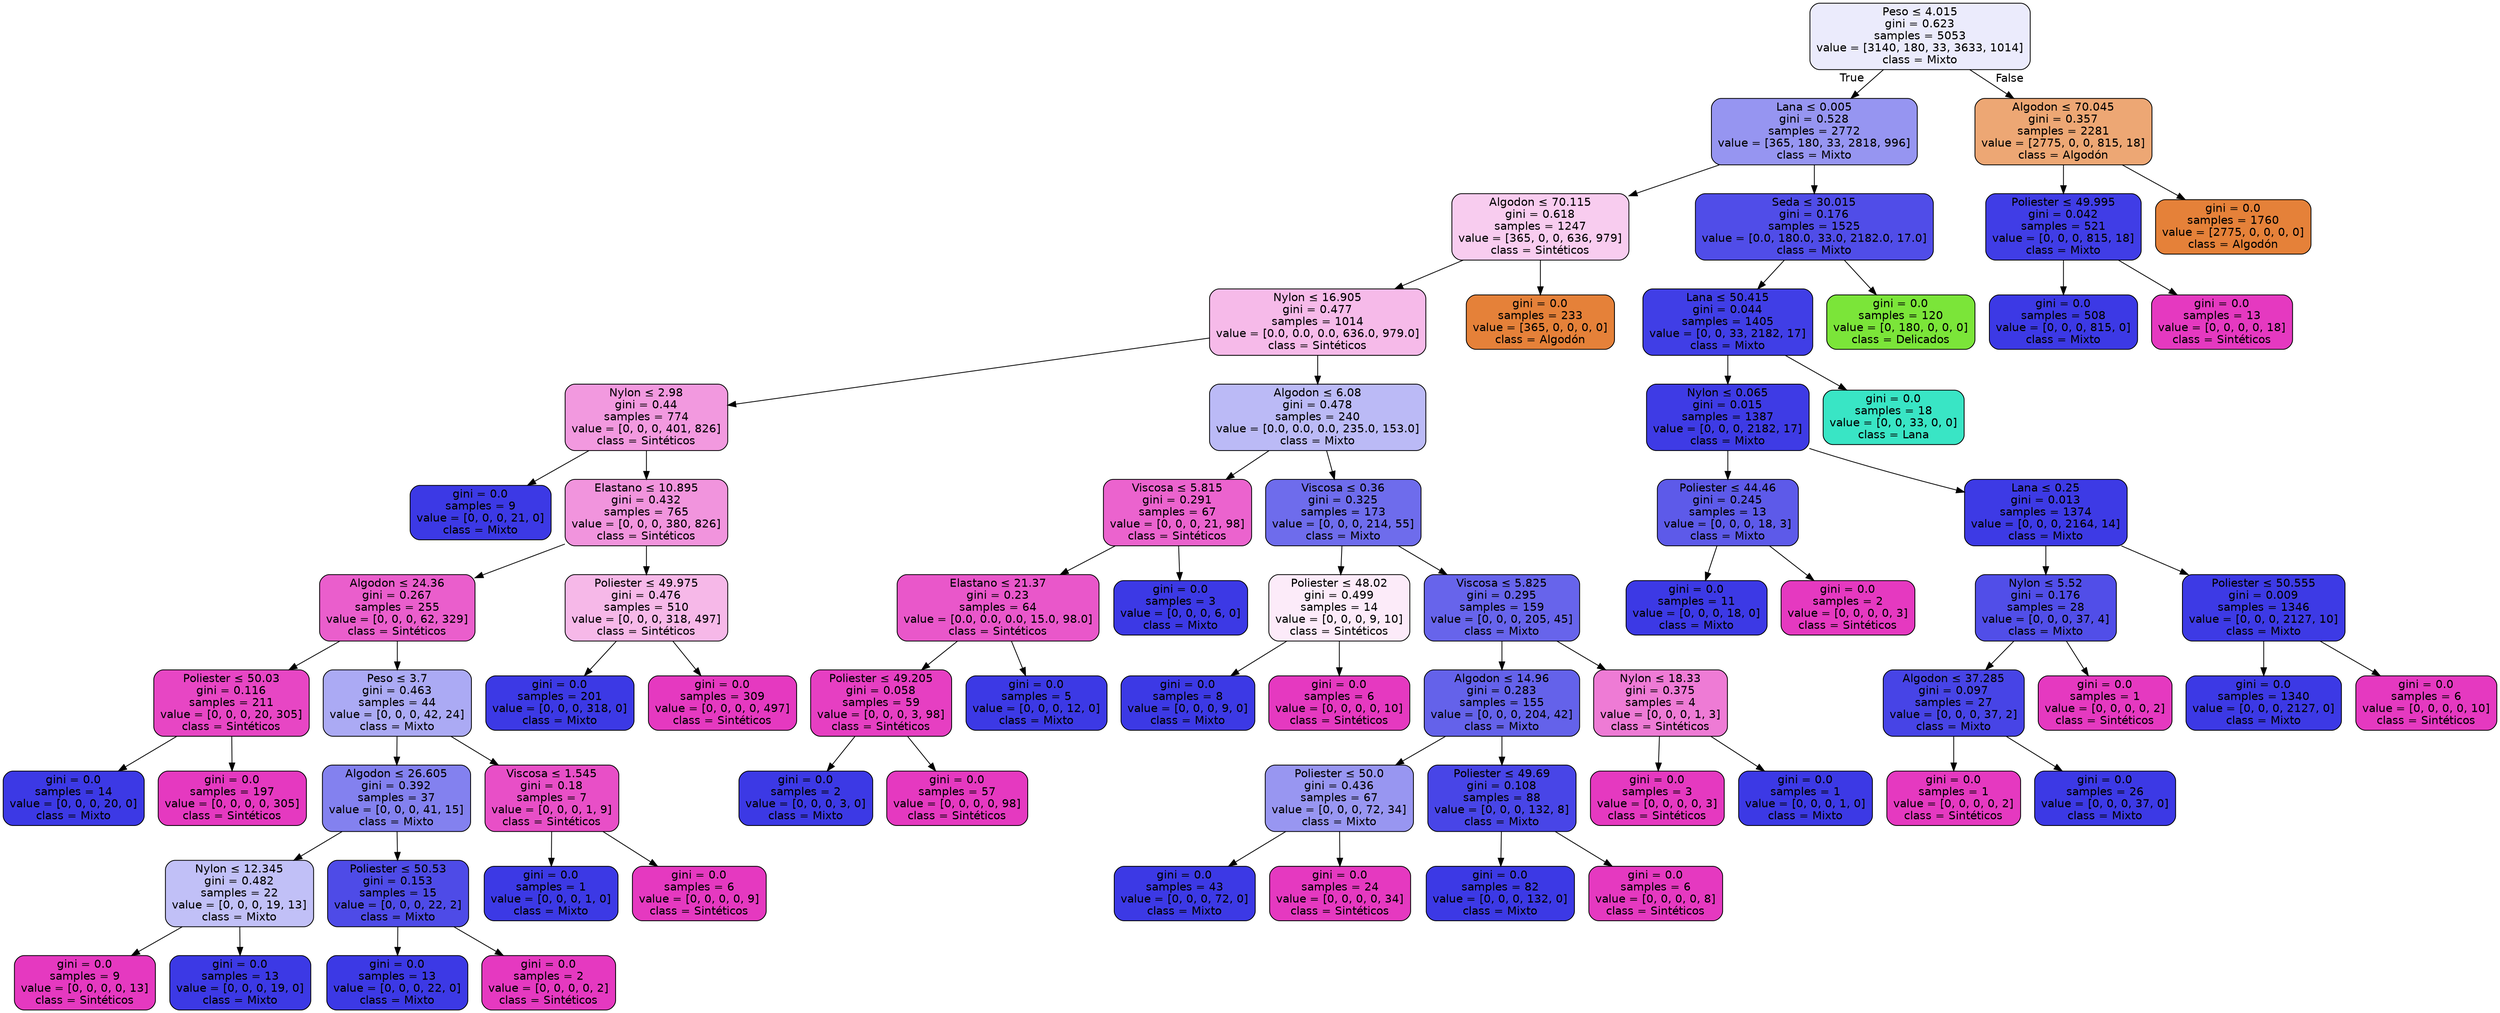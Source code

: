 digraph Tree {
node [shape=box, style="filled, rounded", color="black", fontname="helvetica"] ;
edge [fontname="helvetica"] ;
0 [label=<Peso &le; 4.015<br/>gini = 0.623<br/>samples = 5053<br/>value = [3140, 180, 33, 3633, 1014]<br/>class = Mixto>, fillcolor="#ebebfc"] ;
1 [label=<Lana &le; 0.005<br/>gini = 0.528<br/>samples = 2772<br/>value = [365, 180, 33, 2818, 996]<br/>class = Mixto>, fillcolor="#9695f1"] ;
0 -> 1 [labeldistance=2.5, labelangle=45, headlabel="True"] ;
2 [label=<Algodon &le; 70.115<br/>gini = 0.618<br/>samples = 1247<br/>value = [365, 0, 0, 636, 979]<br/>class = Sintéticos>, fillcolor="#f8ccef"] ;
1 -> 2 ;
3 [label=<Nylon &le; 16.905<br/>gini = 0.477<br/>samples = 1014<br/>value = [0.0, 0.0, 0.0, 636.0, 979.0]<br/>class = Sintéticos>, fillcolor="#f6bae9"] ;
2 -> 3 ;
4 [label=<Nylon &le; 2.98<br/>gini = 0.44<br/>samples = 774<br/>value = [0, 0, 0, 401, 826]<br/>class = Sintéticos>, fillcolor="#f299df"] ;
3 -> 4 ;
5 [label=<gini = 0.0<br/>samples = 9<br/>value = [0, 0, 0, 21, 0]<br/>class = Mixto>, fillcolor="#3c39e5"] ;
4 -> 5 ;
6 [label=<Elastano &le; 10.895<br/>gini = 0.432<br/>samples = 765<br/>value = [0, 0, 0, 380, 826]<br/>class = Sintéticos>, fillcolor="#f194dd"] ;
4 -> 6 ;
7 [label=<Algodon &le; 24.36<br/>gini = 0.267<br/>samples = 255<br/>value = [0, 0, 0, 62, 329]<br/>class = Sintéticos>, fillcolor="#ea5ecc"] ;
6 -> 7 ;
8 [label=<Poliester &le; 50.03<br/>gini = 0.116<br/>samples = 211<br/>value = [0, 0, 0, 20, 305]<br/>class = Sintéticos>, fillcolor="#e746c4"] ;
7 -> 8 ;
9 [label=<gini = 0.0<br/>samples = 14<br/>value = [0, 0, 0, 20, 0]<br/>class = Mixto>, fillcolor="#3c39e5"] ;
8 -> 9 ;
10 [label=<gini = 0.0<br/>samples = 197<br/>value = [0, 0, 0, 0, 305]<br/>class = Sintéticos>, fillcolor="#e539c0"] ;
8 -> 10 ;
11 [label=<Peso &le; 3.7<br/>gini = 0.463<br/>samples = 44<br/>value = [0, 0, 0, 42, 24]<br/>class = Mixto>, fillcolor="#abaaf4"] ;
7 -> 11 ;
12 [label=<Algodon &le; 26.605<br/>gini = 0.392<br/>samples = 37<br/>value = [0, 0, 0, 41, 15]<br/>class = Mixto>, fillcolor="#8381ef"] ;
11 -> 12 ;
13 [label=<Nylon &le; 12.345<br/>gini = 0.482<br/>samples = 22<br/>value = [0, 0, 0, 19, 13]<br/>class = Mixto>, fillcolor="#c1c0f7"] ;
12 -> 13 ;
14 [label=<gini = 0.0<br/>samples = 9<br/>value = [0, 0, 0, 0, 13]<br/>class = Sintéticos>, fillcolor="#e539c0"] ;
13 -> 14 ;
15 [label=<gini = 0.0<br/>samples = 13<br/>value = [0, 0, 0, 19, 0]<br/>class = Mixto>, fillcolor="#3c39e5"] ;
13 -> 15 ;
16 [label=<Poliester &le; 50.53<br/>gini = 0.153<br/>samples = 15<br/>value = [0, 0, 0, 22, 2]<br/>class = Mixto>, fillcolor="#4e4be7"] ;
12 -> 16 ;
17 [label=<gini = 0.0<br/>samples = 13<br/>value = [0, 0, 0, 22, 0]<br/>class = Mixto>, fillcolor="#3c39e5"] ;
16 -> 17 ;
18 [label=<gini = 0.0<br/>samples = 2<br/>value = [0, 0, 0, 0, 2]<br/>class = Sintéticos>, fillcolor="#e539c0"] ;
16 -> 18 ;
19 [label=<Viscosa &le; 1.545<br/>gini = 0.18<br/>samples = 7<br/>value = [0, 0, 0, 1, 9]<br/>class = Sintéticos>, fillcolor="#e84fc7"] ;
11 -> 19 ;
20 [label=<gini = 0.0<br/>samples = 1<br/>value = [0, 0, 0, 1, 0]<br/>class = Mixto>, fillcolor="#3c39e5"] ;
19 -> 20 ;
21 [label=<gini = 0.0<br/>samples = 6<br/>value = [0, 0, 0, 0, 9]<br/>class = Sintéticos>, fillcolor="#e539c0"] ;
19 -> 21 ;
22 [label=<Poliester &le; 49.975<br/>gini = 0.476<br/>samples = 510<br/>value = [0, 0, 0, 318, 497]<br/>class = Sintéticos>, fillcolor="#f6b8e8"] ;
6 -> 22 ;
23 [label=<gini = 0.0<br/>samples = 201<br/>value = [0, 0, 0, 318, 0]<br/>class = Mixto>, fillcolor="#3c39e5"] ;
22 -> 23 ;
24 [label=<gini = 0.0<br/>samples = 309<br/>value = [0, 0, 0, 0, 497]<br/>class = Sintéticos>, fillcolor="#e539c0"] ;
22 -> 24 ;
25 [label=<Algodon &le; 6.08<br/>gini = 0.478<br/>samples = 240<br/>value = [0.0, 0.0, 0.0, 235.0, 153.0]<br/>class = Mixto>, fillcolor="#bbbaf6"] ;
3 -> 25 ;
26 [label=<Viscosa &le; 5.815<br/>gini = 0.291<br/>samples = 67<br/>value = [0, 0, 0, 21, 98]<br/>class = Sintéticos>, fillcolor="#eb63ce"] ;
25 -> 26 ;
27 [label=<Elastano &le; 21.37<br/>gini = 0.23<br/>samples = 64<br/>value = [0.0, 0.0, 0.0, 15.0, 98.0]<br/>class = Sintéticos>, fillcolor="#e957ca"] ;
26 -> 27 ;
28 [label=<Poliester &le; 49.205<br/>gini = 0.058<br/>samples = 59<br/>value = [0, 0, 0, 3, 98]<br/>class = Sintéticos>, fillcolor="#e63fc2"] ;
27 -> 28 ;
29 [label=<gini = 0.0<br/>samples = 2<br/>value = [0, 0, 0, 3, 0]<br/>class = Mixto>, fillcolor="#3c39e5"] ;
28 -> 29 ;
30 [label=<gini = 0.0<br/>samples = 57<br/>value = [0, 0, 0, 0, 98]<br/>class = Sintéticos>, fillcolor="#e539c0"] ;
28 -> 30 ;
31 [label=<gini = 0.0<br/>samples = 5<br/>value = [0, 0, 0, 12, 0]<br/>class = Mixto>, fillcolor="#3c39e5"] ;
27 -> 31 ;
32 [label=<gini = 0.0<br/>samples = 3<br/>value = [0, 0, 0, 6, 0]<br/>class = Mixto>, fillcolor="#3c39e5"] ;
26 -> 32 ;
33 [label=<Viscosa &le; 0.36<br/>gini = 0.325<br/>samples = 173<br/>value = [0, 0, 0, 214, 55]<br/>class = Mixto>, fillcolor="#6e6cec"] ;
25 -> 33 ;
34 [label=<Poliester &le; 48.02<br/>gini = 0.499<br/>samples = 14<br/>value = [0, 0, 0, 9, 10]<br/>class = Sintéticos>, fillcolor="#fcebf9"] ;
33 -> 34 ;
35 [label=<gini = 0.0<br/>samples = 8<br/>value = [0, 0, 0, 9, 0]<br/>class = Mixto>, fillcolor="#3c39e5"] ;
34 -> 35 ;
36 [label=<gini = 0.0<br/>samples = 6<br/>value = [0, 0, 0, 0, 10]<br/>class = Sintéticos>, fillcolor="#e539c0"] ;
34 -> 36 ;
37 [label=<Viscosa &le; 5.825<br/>gini = 0.295<br/>samples = 159<br/>value = [0, 0, 0, 205, 45]<br/>class = Mixto>, fillcolor="#6764eb"] ;
33 -> 37 ;
38 [label=<Algodon &le; 14.96<br/>gini = 0.283<br/>samples = 155<br/>value = [0, 0, 0, 204, 42]<br/>class = Mixto>, fillcolor="#6462ea"] ;
37 -> 38 ;
39 [label=<Poliester &le; 50.0<br/>gini = 0.436<br/>samples = 67<br/>value = [0, 0, 0, 72, 34]<br/>class = Mixto>, fillcolor="#9896f1"] ;
38 -> 39 ;
40 [label=<gini = 0.0<br/>samples = 43<br/>value = [0, 0, 0, 72, 0]<br/>class = Mixto>, fillcolor="#3c39e5"] ;
39 -> 40 ;
41 [label=<gini = 0.0<br/>samples = 24<br/>value = [0, 0, 0, 0, 34]<br/>class = Sintéticos>, fillcolor="#e539c0"] ;
39 -> 41 ;
42 [label=<Poliester &le; 49.69<br/>gini = 0.108<br/>samples = 88<br/>value = [0, 0, 0, 132, 8]<br/>class = Mixto>, fillcolor="#4845e7"] ;
38 -> 42 ;
43 [label=<gini = 0.0<br/>samples = 82<br/>value = [0, 0, 0, 132, 0]<br/>class = Mixto>, fillcolor="#3c39e5"] ;
42 -> 43 ;
44 [label=<gini = 0.0<br/>samples = 6<br/>value = [0, 0, 0, 0, 8]<br/>class = Sintéticos>, fillcolor="#e539c0"] ;
42 -> 44 ;
45 [label=<Nylon &le; 18.33<br/>gini = 0.375<br/>samples = 4<br/>value = [0, 0, 0, 1, 3]<br/>class = Sintéticos>, fillcolor="#ee7bd5"] ;
37 -> 45 ;
46 [label=<gini = 0.0<br/>samples = 3<br/>value = [0, 0, 0, 0, 3]<br/>class = Sintéticos>, fillcolor="#e539c0"] ;
45 -> 46 ;
47 [label=<gini = 0.0<br/>samples = 1<br/>value = [0, 0, 0, 1, 0]<br/>class = Mixto>, fillcolor="#3c39e5"] ;
45 -> 47 ;
48 [label=<gini = 0.0<br/>samples = 233<br/>value = [365, 0, 0, 0, 0]<br/>class = Algodón>, fillcolor="#e58139"] ;
2 -> 48 ;
49 [label=<Seda &le; 30.015<br/>gini = 0.176<br/>samples = 1525<br/>value = [0.0, 180.0, 33.0, 2182.0, 17.0]<br/>class = Mixto>, fillcolor="#504de8"] ;
1 -> 49 ;
50 [label=<Lana &le; 50.415<br/>gini = 0.044<br/>samples = 1405<br/>value = [0, 0, 33, 2182, 17]<br/>class = Mixto>, fillcolor="#403ee6"] ;
49 -> 50 ;
51 [label=<Nylon &le; 0.065<br/>gini = 0.015<br/>samples = 1387<br/>value = [0, 0, 0, 2182, 17]<br/>class = Mixto>, fillcolor="#3e3be5"] ;
50 -> 51 ;
52 [label=<Poliester &le; 44.46<br/>gini = 0.245<br/>samples = 13<br/>value = [0, 0, 0, 18, 3]<br/>class = Mixto>, fillcolor="#5d5ae9"] ;
51 -> 52 ;
53 [label=<gini = 0.0<br/>samples = 11<br/>value = [0, 0, 0, 18, 0]<br/>class = Mixto>, fillcolor="#3c39e5"] ;
52 -> 53 ;
54 [label=<gini = 0.0<br/>samples = 2<br/>value = [0, 0, 0, 0, 3]<br/>class = Sintéticos>, fillcolor="#e539c0"] ;
52 -> 54 ;
55 [label=<Lana &le; 0.25<br/>gini = 0.013<br/>samples = 1374<br/>value = [0, 0, 0, 2164, 14]<br/>class = Mixto>, fillcolor="#3d3ae5"] ;
51 -> 55 ;
56 [label=<Nylon &le; 5.52<br/>gini = 0.176<br/>samples = 28<br/>value = [0, 0, 0, 37, 4]<br/>class = Mixto>, fillcolor="#514ee8"] ;
55 -> 56 ;
57 [label=<Algodon &le; 37.285<br/>gini = 0.097<br/>samples = 27<br/>value = [0, 0, 0, 37, 2]<br/>class = Mixto>, fillcolor="#4744e6"] ;
56 -> 57 ;
58 [label=<gini = 0.0<br/>samples = 1<br/>value = [0, 0, 0, 0, 2]<br/>class = Sintéticos>, fillcolor="#e539c0"] ;
57 -> 58 ;
59 [label=<gini = 0.0<br/>samples = 26<br/>value = [0, 0, 0, 37, 0]<br/>class = Mixto>, fillcolor="#3c39e5"] ;
57 -> 59 ;
60 [label=<gini = 0.0<br/>samples = 1<br/>value = [0, 0, 0, 0, 2]<br/>class = Sintéticos>, fillcolor="#e539c0"] ;
56 -> 60 ;
61 [label=<Poliester &le; 50.555<br/>gini = 0.009<br/>samples = 1346<br/>value = [0, 0, 0, 2127, 10]<br/>class = Mixto>, fillcolor="#3d3ae5"] ;
55 -> 61 ;
62 [label=<gini = 0.0<br/>samples = 1340<br/>value = [0, 0, 0, 2127, 0]<br/>class = Mixto>, fillcolor="#3c39e5"] ;
61 -> 62 ;
63 [label=<gini = 0.0<br/>samples = 6<br/>value = [0, 0, 0, 0, 10]<br/>class = Sintéticos>, fillcolor="#e539c0"] ;
61 -> 63 ;
64 [label=<gini = 0.0<br/>samples = 18<br/>value = [0, 0, 33, 0, 0]<br/>class = Lana>, fillcolor="#39e5c5"] ;
50 -> 64 ;
65 [label=<gini = 0.0<br/>samples = 120<br/>value = [0, 180, 0, 0, 0]<br/>class = Delicados>, fillcolor="#7be539"] ;
49 -> 65 ;
66 [label=<Algodon &le; 70.045<br/>gini = 0.357<br/>samples = 2281<br/>value = [2775, 0, 0, 815, 18]<br/>class = Algodón>, fillcolor="#eda774"] ;
0 -> 66 [labeldistance=2.5, labelangle=-45, headlabel="False"] ;
67 [label=<Poliester &le; 49.995<br/>gini = 0.042<br/>samples = 521<br/>value = [0, 0, 0, 815, 18]<br/>class = Mixto>, fillcolor="#403de6"] ;
66 -> 67 ;
68 [label=<gini = 0.0<br/>samples = 508<br/>value = [0, 0, 0, 815, 0]<br/>class = Mixto>, fillcolor="#3c39e5"] ;
67 -> 68 ;
69 [label=<gini = 0.0<br/>samples = 13<br/>value = [0, 0, 0, 0, 18]<br/>class = Sintéticos>, fillcolor="#e539c0"] ;
67 -> 69 ;
70 [label=<gini = 0.0<br/>samples = 1760<br/>value = [2775, 0, 0, 0, 0]<br/>class = Algodón>, fillcolor="#e58139"] ;
66 -> 70 ;
}